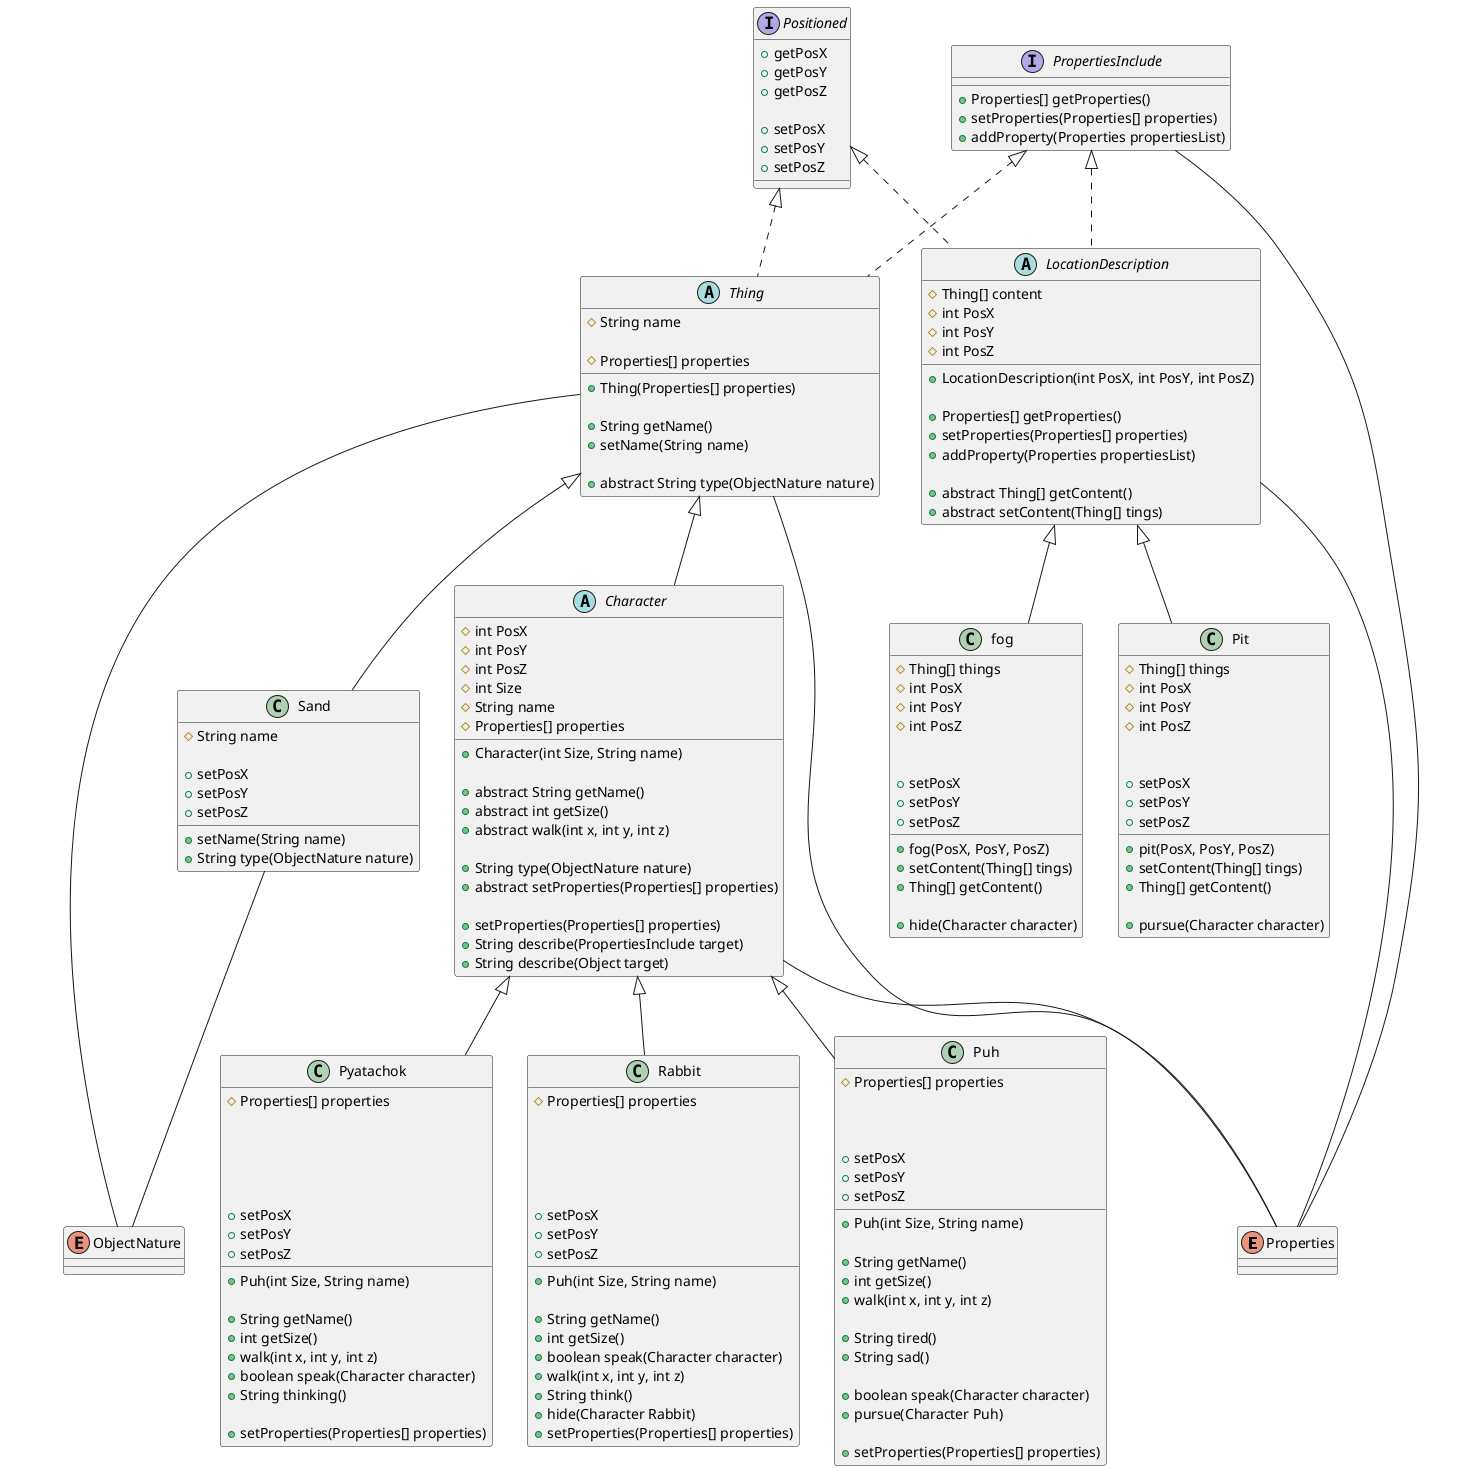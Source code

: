 @startuml Classes Model


enum Properties {}
enum ObjectNature {}

LocationDescription -- Properties
abstract class LocationDescription implements Positioned, PropertiesInclude{
    # Thing[] content
    # int PosX
    # int PosY
    # int PosZ

    + LocationDescription(int PosX, int PosY, int PosZ)

    + Properties[] getProperties()
    + setProperties(Properties[] properties)
    + addProperty(Properties propertiesList)

    + abstract Thing[] getContent()
    + abstract setContent(Thing[] tings)

}
Thing -- Properties
Thing -- ObjectNature
abstract class Thing implements PropertiesInclude, Positioned{
    # String name

    # Properties[] properties 
    + Thing(Properties[] properties)

    + String getName()
    + setName(String name)
   
    +abstract String type(ObjectNature nature)
}
    
interface Positioned {
    + getPosX
    + getPosY
    + getPosZ

    + setPosX
    + setPosY
    + setPosZ

}

PropertiesInclude -- Properties
interface PropertiesInclude {
    + Properties[] getProperties()
    + setProperties(Properties[] properties)
    + addProperty(Properties propertiesList)

}

Character -- Properties
abstract class Character extends Thing {
    # int PosX
    # int PosY
    # int PosZ
    # int Size 
    # String name
    # Properties[] properties 

    + Character(int Size, String name)

    + abstract String getName()
    + abstract int getSize()
    + abstract walk(int x, int y, int z)

    + String type(ObjectNature nature)
    + abstract setProperties(Properties[] properties)

    + setProperties(Properties[] properties)
    + String describe(PropertiesInclude target)
    + String describe(Object target) 
}


class Puh extends Character {
    
    # Properties[] properties

    +Puh(int Size, String name)

    + String getName()
    + int getSize()

    + setPosX
    + setPosY
    + setPosZ

    
    + walk(int x, int y, int z)

    + String tired()
    + String sad()
    
    + boolean speak(Character character)
    + pursue(Character Puh)

    +setProperties(Properties[] properties)
}                        

class Pyatachok extends Character  {
    
    # Properties[] properties

    

    +Puh(int Size, String name)

    + String getName()
    + int getSize()
    + walk(int x, int y, int z)

    + setPosX
    + setPosY
    + setPosZ

    + boolean speak(Character character)
    + String thinking()

    +setProperties(Properties[] properties)
}    

class Rabbit extends Character  {

    # Properties[] properties

    

    +Puh(int Size, String name)

    + String getName()
    + int getSize()
    + boolean speak(Character character)
    + walk(int x, int y, int z)
    
    + setPosX
    + setPosY
    + setPosZ

    + String think()
    + hide(Character Rabbit)
    
    +setProperties(Properties[] properties)
}  

class Pit extends LocationDescription{

    # Thing[] things
    # int PosX
    # int PosY
    # int PosZ

    +pit(PosX, PosY, PosZ)

    + setPosX
    + setPosY
    + setPosZ

    + setContent(Thing[] tings)
    + Thing[] getContent()

    + pursue(Character character)


}


class fog extends LocationDescription{
    # Thing[] things
    # int PosX
    # int PosY
    # int PosZ

    +fog(PosX, PosY, PosZ)

    + setPosX
    + setPosY
    + setPosZ

    + setContent(Thing[] tings)
    + Thing[] getContent()

    + hide(Character character)


}
Sand -- ObjectNature

class Sand extends Thing{
    # String name

    + setPosX
    + setPosY
    + setPosZ

    + setName(String name)
    + String type(ObjectNature nature)

}